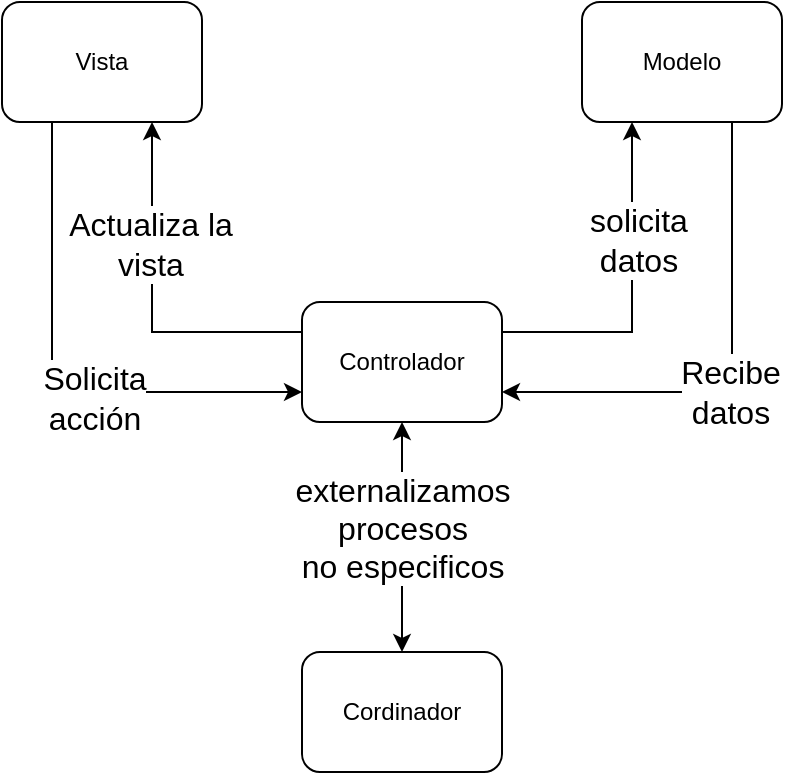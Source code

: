 <mxfile version="24.4.8" type="github">
  <diagram name="Page-1" id="42789a77-a242-8287-6e28-9cd8cfd52e62">
    <mxGraphModel dx="1434" dy="746" grid="1" gridSize="10" guides="1" tooltips="1" connect="1" arrows="1" fold="1" page="1" pageScale="1" pageWidth="1100" pageHeight="850" background="none" math="0" shadow="0">
      <root>
        <mxCell id="0" />
        <mxCell id="1" parent="0" />
        <mxCell id="FplRZ4Z4rtyI1NeGkcs9-15" style="edgeStyle=orthogonalEdgeStyle;rounded=0;orthogonalLoop=1;jettySize=auto;html=1;exitX=0.25;exitY=1;exitDx=0;exitDy=0;entryX=0;entryY=0.75;entryDx=0;entryDy=0;" parent="1" source="FplRZ4Z4rtyI1NeGkcs9-6" target="FplRZ4Z4rtyI1NeGkcs9-12" edge="1">
          <mxGeometry relative="1" as="geometry" />
        </mxCell>
        <mxCell id="FplRZ4Z4rtyI1NeGkcs9-19" value="&lt;font style=&quot;font-size: 16px;&quot;&gt;Solicita &lt;br&gt;acción&lt;br&gt;&lt;/font&gt;" style="edgeLabel;html=1;align=center;verticalAlign=middle;resizable=0;points=[];" parent="FplRZ4Z4rtyI1NeGkcs9-15" vertex="1" connectable="0">
          <mxGeometry x="0.2" y="-3" relative="1" as="geometry">
            <mxPoint as="offset" />
          </mxGeometry>
        </mxCell>
        <mxCell id="FplRZ4Z4rtyI1NeGkcs9-6" value="Vista" style="rounded=1;whiteSpace=wrap;html=1;" parent="1" vertex="1">
          <mxGeometry x="120" y="70" width="100" height="60" as="geometry" />
        </mxCell>
        <mxCell id="FplRZ4Z4rtyI1NeGkcs9-16" style="edgeStyle=orthogonalEdgeStyle;rounded=0;orthogonalLoop=1;jettySize=auto;html=1;exitX=0;exitY=0.25;exitDx=0;exitDy=0;entryX=0.75;entryY=1;entryDx=0;entryDy=0;" parent="1" source="FplRZ4Z4rtyI1NeGkcs9-12" target="FplRZ4Z4rtyI1NeGkcs9-6" edge="1">
          <mxGeometry relative="1" as="geometry" />
        </mxCell>
        <mxCell id="FplRZ4Z4rtyI1NeGkcs9-20" value="&lt;font style=&quot;font-size: 16px;&quot;&gt;Actualiza la&lt;br&gt;&lt;/font&gt;&lt;div style=&quot;font-size: 16px;&quot;&gt;&lt;font style=&quot;font-size: 16px;&quot;&gt;vista&lt;/font&gt;&lt;/div&gt;" style="edgeLabel;html=1;align=center;verticalAlign=middle;resizable=0;points=[];" parent="FplRZ4Z4rtyI1NeGkcs9-16" vertex="1" connectable="0">
          <mxGeometry x="0.325" y="1" relative="1" as="geometry">
            <mxPoint as="offset" />
          </mxGeometry>
        </mxCell>
        <mxCell id="FplRZ4Z4rtyI1NeGkcs9-18" style="edgeStyle=orthogonalEdgeStyle;rounded=0;orthogonalLoop=1;jettySize=auto;html=1;exitX=1;exitY=0.25;exitDx=0;exitDy=0;entryX=0.25;entryY=1;entryDx=0;entryDy=0;" parent="1" source="FplRZ4Z4rtyI1NeGkcs9-12" target="FplRZ4Z4rtyI1NeGkcs9-13" edge="1">
          <mxGeometry relative="1" as="geometry" />
        </mxCell>
        <mxCell id="FplRZ4Z4rtyI1NeGkcs9-21" value="&lt;font style=&quot;font-size: 16px;&quot;&gt;solicita&lt;br&gt;datos&lt;br&gt;&lt;/font&gt;" style="edgeLabel;html=1;align=center;verticalAlign=middle;resizable=0;points=[];" parent="FplRZ4Z4rtyI1NeGkcs9-18" vertex="1" connectable="0">
          <mxGeometry x="0.306" y="-3" relative="1" as="geometry">
            <mxPoint as="offset" />
          </mxGeometry>
        </mxCell>
        <mxCell id="FplRZ4Z4rtyI1NeGkcs9-12" value="Controlador" style="rounded=1;whiteSpace=wrap;html=1;" parent="1" vertex="1">
          <mxGeometry x="270" y="220" width="100" height="60" as="geometry" />
        </mxCell>
        <mxCell id="FplRZ4Z4rtyI1NeGkcs9-17" style="edgeStyle=orthogonalEdgeStyle;rounded=0;orthogonalLoop=1;jettySize=auto;html=1;exitX=0.75;exitY=1;exitDx=0;exitDy=0;entryX=1;entryY=0.75;entryDx=0;entryDy=0;" parent="1" source="FplRZ4Z4rtyI1NeGkcs9-13" target="FplRZ4Z4rtyI1NeGkcs9-12" edge="1">
          <mxGeometry relative="1" as="geometry" />
        </mxCell>
        <mxCell id="FplRZ4Z4rtyI1NeGkcs9-22" value="&lt;font style=&quot;font-size: 16px;&quot;&gt;Recibe&lt;br&gt;datos&lt;br&gt;&lt;/font&gt;" style="edgeLabel;html=1;align=center;verticalAlign=middle;resizable=0;points=[];" parent="FplRZ4Z4rtyI1NeGkcs9-17" vertex="1" connectable="0">
          <mxGeometry x="0.088" relative="1" as="geometry">
            <mxPoint as="offset" />
          </mxGeometry>
        </mxCell>
        <mxCell id="FplRZ4Z4rtyI1NeGkcs9-13" value="&lt;div&gt;Modelo&lt;/div&gt;" style="rounded=1;whiteSpace=wrap;html=1;" parent="1" vertex="1">
          <mxGeometry x="410" y="70" width="100" height="60" as="geometry" />
        </mxCell>
        <mxCell id="DMSiB7NW79uM3zgCbL4P-1" value="Cordinador" style="rounded=1;whiteSpace=wrap;html=1;" vertex="1" parent="1">
          <mxGeometry x="270" y="395" width="100" height="60" as="geometry" />
        </mxCell>
        <mxCell id="DMSiB7NW79uM3zgCbL4P-2" value="" style="endArrow=classic;startArrow=classic;html=1;rounded=0;entryX=0.5;entryY=1;entryDx=0;entryDy=0;exitX=0.5;exitY=0;exitDx=0;exitDy=0;" edge="1" parent="1" source="DMSiB7NW79uM3zgCbL4P-1" target="FplRZ4Z4rtyI1NeGkcs9-12">
          <mxGeometry width="50" height="50" relative="1" as="geometry">
            <mxPoint x="520" y="410" as="sourcePoint" />
            <mxPoint x="570" y="360" as="targetPoint" />
          </mxGeometry>
        </mxCell>
        <mxCell id="DMSiB7NW79uM3zgCbL4P-3" value="&lt;div style=&quot;font-size: 16px;&quot;&gt;&lt;font style=&quot;font-size: 16px;&quot;&gt;externalizamos&lt;/font&gt;&lt;/div&gt;&lt;div style=&quot;font-size: 16px;&quot;&gt;&lt;font style=&quot;font-size: 16px;&quot;&gt;procesos&lt;/font&gt;&lt;/div&gt;&lt;div style=&quot;font-size: 16px;&quot;&gt;&lt;font style=&quot;font-size: 16px;&quot;&gt;&lt;font style=&quot;font-size: 16px;&quot;&gt;no especificos&lt;/font&gt;&lt;font style=&quot;font-size: 16px;&quot;&gt;&lt;br&gt;&lt;/font&gt;&lt;/font&gt;&lt;/div&gt;" style="edgeLabel;html=1;align=center;verticalAlign=middle;resizable=0;points=[];" vertex="1" connectable="0" parent="DMSiB7NW79uM3zgCbL4P-2">
          <mxGeometry x="0.275" y="2" relative="1" as="geometry">
            <mxPoint x="2" y="11" as="offset" />
          </mxGeometry>
        </mxCell>
      </root>
    </mxGraphModel>
  </diagram>
</mxfile>
